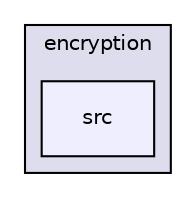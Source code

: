 digraph "/build/FastDeploy/fastdeploy/encryption/src" {
  compound=true
  node [ fontsize="10", fontname="Helvetica"];
  edge [ labelfontsize="10", labelfontname="Helvetica"];
  subgraph clusterdir_db07a059deae8abbfac9d8cec3b78007 {
    graph [ bgcolor="#ddddee", pencolor="black", label="encryption" fontname="Helvetica", fontsize="10", URL="dir_db07a059deae8abbfac9d8cec3b78007.html"]
  dir_1450d013562b5cca31ee5c4ec355f37c [shape=box, label="src", style="filled", fillcolor="#eeeeff", pencolor="black", URL="dir_1450d013562b5cca31ee5c4ec355f37c.html"];
  }
}
